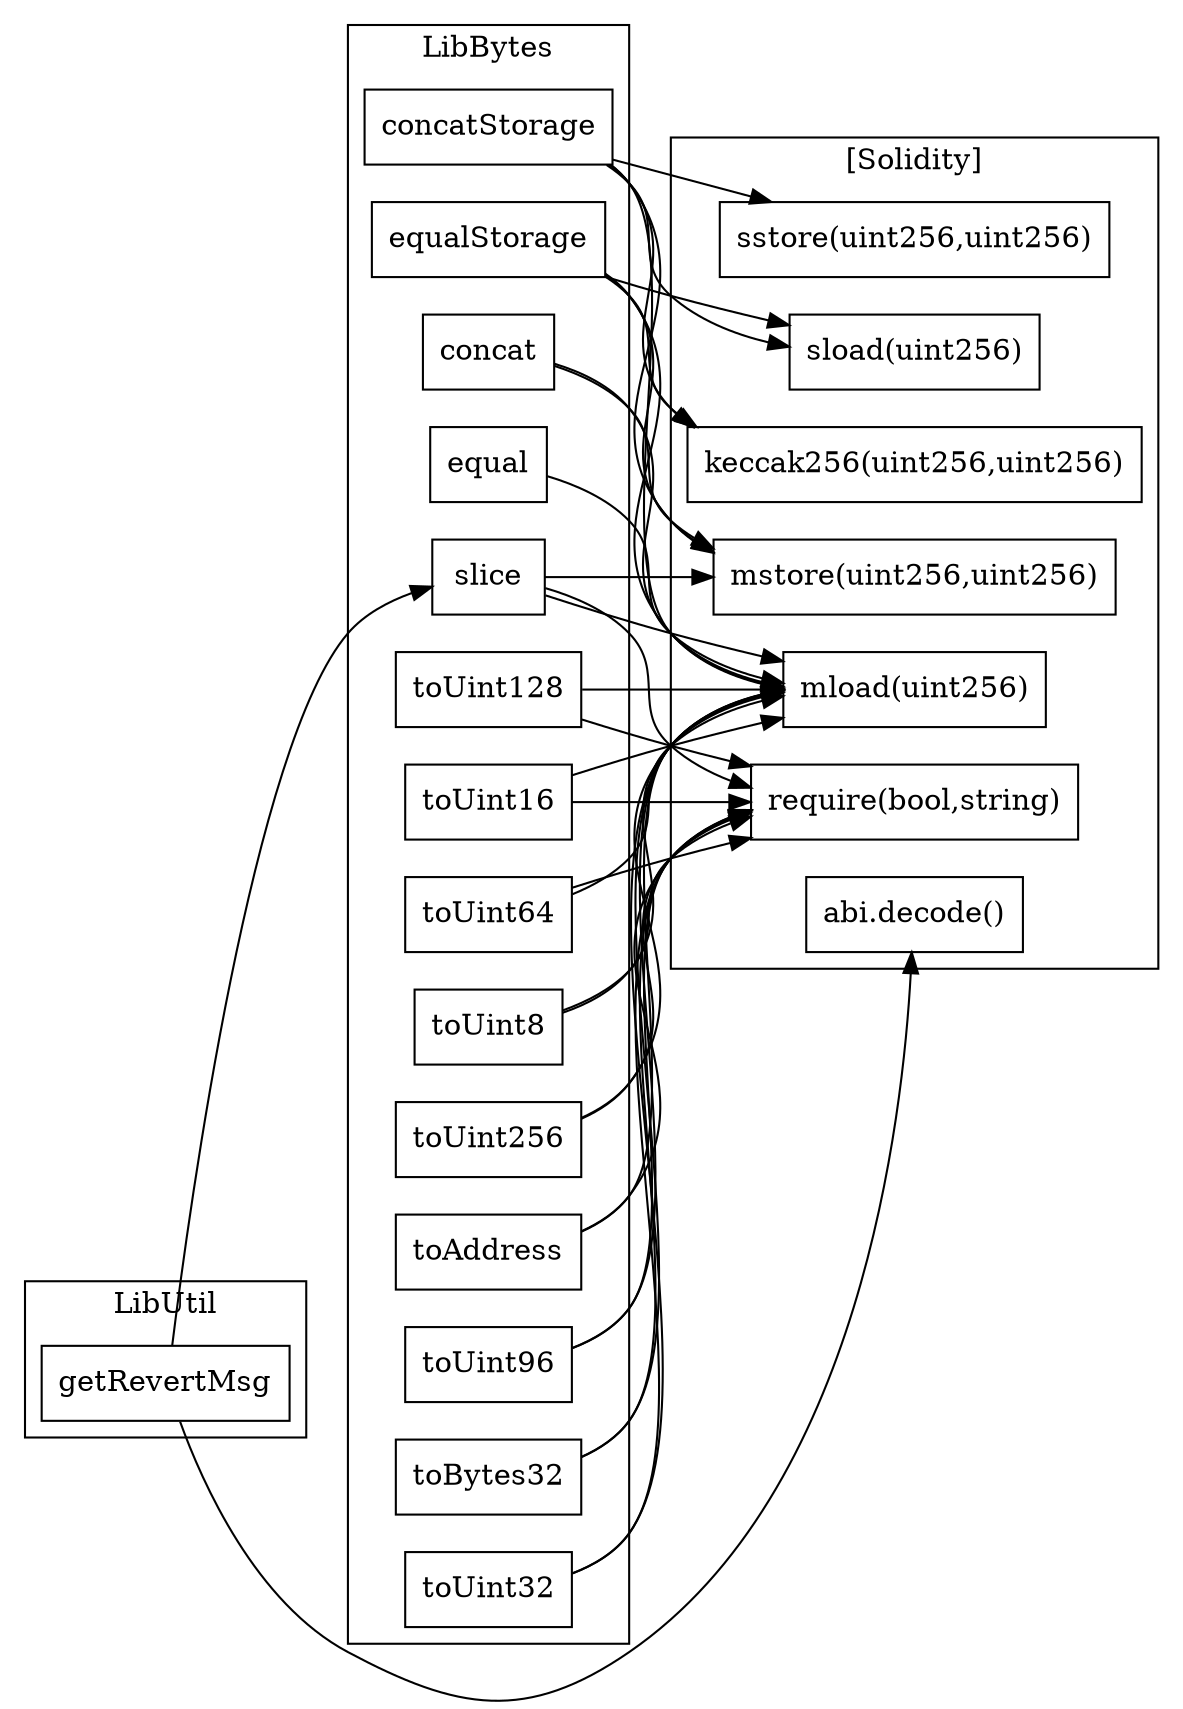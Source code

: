 strict digraph {
rankdir="LR"
node [shape=box]
subgraph cluster_40_LibUtil {
label = "LibUtil"
"40_getRevertMsg" [label="getRevertMsg"]
}subgraph cluster_373_LibBytes {
label = "LibBytes"
"373_toUint96" [label="toUint96"]
"373_concat" [label="concat"]
"373_toBytes32" [label="toBytes32"]
"373_toUint32" [label="toUint32"]
"373_equalStorage" [label="equalStorage"]
"373_toUint128" [label="toUint128"]
"373_concatStorage" [label="concatStorage"]
"373_toUint16" [label="toUint16"]
"373_toUint64" [label="toUint64"]
"373_toUint8" [label="toUint8"]
"373_toUint256" [label="toUint256"]
"373_slice" [label="slice"]
"373_equal" [label="equal"]
"373_toAddress" [label="toAddress"]
}subgraph cluster_solidity {
label = "[Solidity]"
"abi.decode()" 
"sload(uint256)" 
"mstore(uint256,uint256)" 
"mload(uint256)" 
"keccak256(uint256,uint256)" 
"require(bool,string)" 
"sstore(uint256,uint256)" 
"373_toUint96" -> "mload(uint256)"
"373_toUint32" -> "mload(uint256)"
"373_equalStorage" -> "mload(uint256)"
"373_equal" -> "mload(uint256)"
"373_concatStorage" -> "mstore(uint256,uint256)"
"373_toUint16" -> "require(bool,string)"
"373_equalStorage" -> "mstore(uint256,uint256)"
"373_toBytes32" -> "require(bool,string)"
"373_slice" -> "mload(uint256)"
"373_toUint64" -> "mload(uint256)"
"373_toAddress" -> "mload(uint256)"
"373_slice" -> "require(bool,string)"
"373_toUint64" -> "require(bool,string)"
"373_slice" -> "mstore(uint256,uint256)"
"373_concatStorage" -> "sstore(uint256,uint256)"
"373_toUint8" -> "require(bool,string)"
"373_concat" -> "mload(uint256)"
"373_concatStorage" -> "keccak256(uint256,uint256)"
"373_toBytes32" -> "mload(uint256)"
"373_equalStorage" -> "keccak256(uint256,uint256)"
"373_toUint256" -> "require(bool,string)"
"373_toUint16" -> "mload(uint256)"
"373_toUint128" -> "mload(uint256)"
"373_toUint96" -> "require(bool,string)"
"373_concatStorage" -> "mload(uint256)"
"373_toUint256" -> "mload(uint256)"
"373_concatStorage" -> "sload(uint256)"
"373_equalStorage" -> "sload(uint256)"
"373_toUint32" -> "require(bool,string)"
"373_concat" -> "mstore(uint256,uint256)"
"373_toUint8" -> "mload(uint256)"
"373_toUint128" -> "require(bool,string)"
"373_toAddress" -> "require(bool,string)"
"40_getRevertMsg" -> "abi.decode()"
}"40_getRevertMsg" -> "373_slice"
}